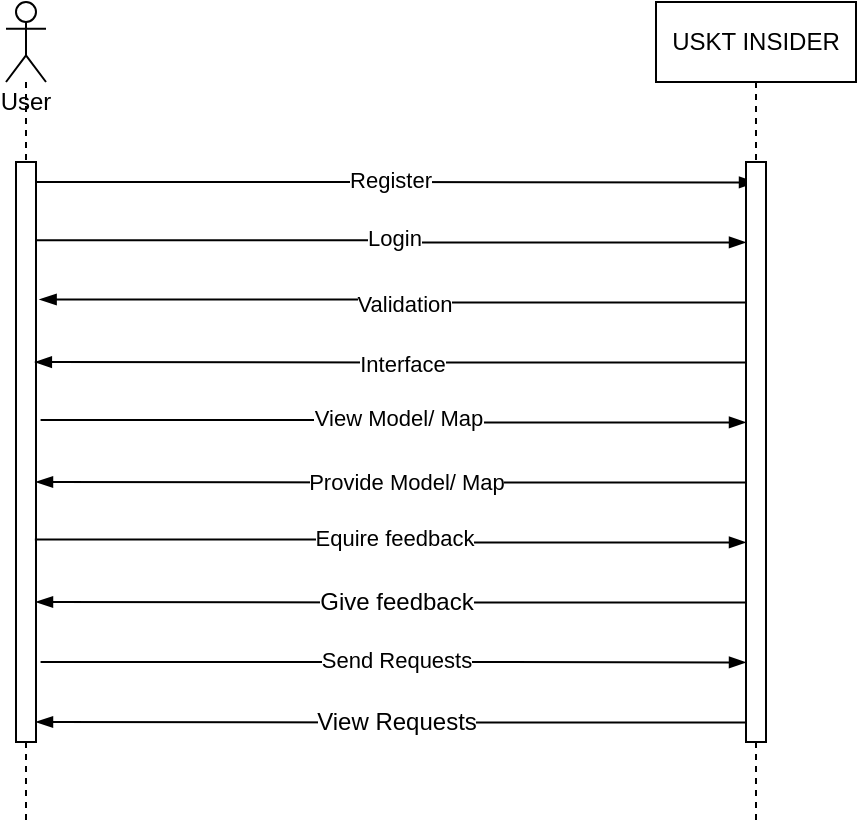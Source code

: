 <mxfile version="20.6.1" type="device"><diagram id="kgpKYQtTHZ0yAKxKKP6v" name="Page-1"><mxGraphModel dx="2031" dy="1224" grid="1" gridSize="10" guides="1" tooltips="1" connect="1" arrows="1" fold="1" page="1" pageScale="1" pageWidth="850" pageHeight="1100" math="0" shadow="0"><root><mxCell id="0"/><mxCell id="1" parent="0"/><mxCell id="xRfVbOvLitdj6Q9YF0-k-1" value="USKT INSIDER" style="shape=umlLifeline;perimeter=lifelinePerimeter;whiteSpace=wrap;html=1;container=1;collapsible=0;recursiveResize=0;outlineConnect=0;" parent="1" vertex="1"><mxGeometry x="538" y="345" width="100" height="410" as="geometry"/></mxCell><mxCell id="xRfVbOvLitdj6Q9YF0-k-15" value="" style="edgeStyle=elbowEdgeStyle;fontSize=12;html=1;endArrow=blockThin;endFill=1;rounded=0;entryX=0.5;entryY=0.22;entryDx=0;entryDy=0;entryPerimeter=0;" parent="xRfVbOvLitdj6Q9YF0-k-1" edge="1"><mxGeometry width="160" relative="1" as="geometry"><mxPoint x="50" y="240.2" as="sourcePoint"/><mxPoint x="-310" y="240" as="targetPoint"/></mxGeometry></mxCell><mxCell id="xRfVbOvLitdj6Q9YF0-k-16" value="Provide Model/ Map" style="edgeLabel;html=1;align=center;verticalAlign=middle;resizable=0;points=[];" parent="xRfVbOvLitdj6Q9YF0-k-15" vertex="1" connectable="0"><mxGeometry x="-0.367" y="1" relative="1" as="geometry"><mxPoint x="-61" y="-1" as="offset"/></mxGeometry></mxCell><mxCell id="xRfVbOvLitdj6Q9YF0-k-3" value="User" style="shape=umlLifeline;participant=umlActor;perimeter=lifelinePerimeter;whiteSpace=wrap;html=1;container=1;collapsible=0;recursiveResize=0;verticalAlign=top;spacingTop=36;outlineConnect=0;" parent="1" vertex="1"><mxGeometry x="213" y="345" width="20" height="410" as="geometry"/></mxCell><mxCell id="xRfVbOvLitdj6Q9YF0-k-5" value="" style="edgeStyle=elbowEdgeStyle;fontSize=12;html=1;endArrow=blockThin;endFill=1;rounded=0;entryX=0.5;entryY=0.22;entryDx=0;entryDy=0;entryPerimeter=0;" parent="xRfVbOvLitdj6Q9YF0-k-3" target="xRfVbOvLitdj6Q9YF0-k-1" edge="1"><mxGeometry width="160" relative="1" as="geometry"><mxPoint x="10" y="90" as="sourcePoint"/><mxPoint x="300" y="90" as="targetPoint"/></mxGeometry></mxCell><mxCell id="xRfVbOvLitdj6Q9YF0-k-6" value="Register" style="edgeLabel;html=1;align=center;verticalAlign=middle;resizable=0;points=[];" parent="xRfVbOvLitdj6Q9YF0-k-5" vertex="1" connectable="0"><mxGeometry x="-0.367" y="1" relative="1" as="geometry"><mxPoint x="66" as="offset"/></mxGeometry></mxCell><mxCell id="rHBMhQKTcFCaVQN6K_L7-3" value="" style="rounded=0;whiteSpace=wrap;html=1;" parent="xRfVbOvLitdj6Q9YF0-k-3" vertex="1"><mxGeometry x="5" y="80" width="10" height="290" as="geometry"/></mxCell><mxCell id="xRfVbOvLitdj6Q9YF0-k-22" value="View Requests" style="edgeStyle=elbowEdgeStyle;fontSize=12;html=1;endArrow=blockThin;endFill=1;rounded=0;entryX=0.5;entryY=0.22;entryDx=0;entryDy=0;entryPerimeter=0;" parent="xRfVbOvLitdj6Q9YF0-k-3" edge="1"><mxGeometry width="160" relative="1" as="geometry"><mxPoint x="375" y="360.2" as="sourcePoint"/><mxPoint x="15" y="360" as="targetPoint"/></mxGeometry></mxCell><mxCell id="xRfVbOvLitdj6Q9YF0-k-17" value="Give feedback" style="edgeStyle=elbowEdgeStyle;fontSize=12;html=1;endArrow=blockThin;endFill=1;rounded=0;entryX=0.5;entryY=0.22;entryDx=0;entryDy=0;entryPerimeter=0;" parent="xRfVbOvLitdj6Q9YF0-k-3" edge="1"><mxGeometry width="160" relative="1" as="geometry"><mxPoint x="375" y="300.2" as="sourcePoint"/><mxPoint x="15" y="300" as="targetPoint"/></mxGeometry></mxCell><mxCell id="xRfVbOvLitdj6Q9YF0-k-7" value="" style="edgeStyle=elbowEdgeStyle;fontSize=12;html=1;endArrow=blockThin;endFill=1;rounded=0;entryX=0.5;entryY=0.22;entryDx=0;entryDy=0;entryPerimeter=0;exitX=0.99;exitY=0.135;exitDx=0;exitDy=0;exitPerimeter=0;" parent="1" source="rHBMhQKTcFCaVQN6K_L7-3" edge="1"><mxGeometry width="160" relative="1" as="geometry"><mxPoint x="233" y="465" as="sourcePoint"/><mxPoint x="583" y="465.2" as="targetPoint"/></mxGeometry></mxCell><mxCell id="xRfVbOvLitdj6Q9YF0-k-8" value="Login" style="edgeLabel;html=1;align=center;verticalAlign=middle;resizable=0;points=[];" parent="xRfVbOvLitdj6Q9YF0-k-7" vertex="1" connectable="0"><mxGeometry x="-0.367" y="1" relative="1" as="geometry"><mxPoint x="66" as="offset"/></mxGeometry></mxCell><mxCell id="xRfVbOvLitdj6Q9YF0-k-9" value="" style="edgeStyle=elbowEdgeStyle;fontSize=12;html=1;endArrow=blockThin;endFill=1;rounded=0;entryX=1.181;entryY=0.237;entryDx=0;entryDy=0;entryPerimeter=0;" parent="1" target="rHBMhQKTcFCaVQN6K_L7-3" edge="1"><mxGeometry width="160" relative="1" as="geometry"><mxPoint x="593" y="495.2" as="sourcePoint"/><mxPoint x="233" y="495" as="targetPoint"/></mxGeometry></mxCell><mxCell id="xRfVbOvLitdj6Q9YF0-k-10" value="Validation" style="edgeLabel;html=1;align=center;verticalAlign=middle;resizable=0;points=[];" parent="xRfVbOvLitdj6Q9YF0-k-9" vertex="1" connectable="0"><mxGeometry x="-0.367" y="1" relative="1" as="geometry"><mxPoint x="-66" as="offset"/></mxGeometry></mxCell><mxCell id="xRfVbOvLitdj6Q9YF0-k-11" value="" style="edgeStyle=elbowEdgeStyle;fontSize=12;html=1;endArrow=blockThin;endFill=1;rounded=0;entryX=0.943;entryY=0.345;entryDx=0;entryDy=0;entryPerimeter=0;" parent="1" target="rHBMhQKTcFCaVQN6K_L7-3" edge="1"><mxGeometry width="160" relative="1" as="geometry"><mxPoint x="593" y="525.2" as="sourcePoint"/><mxPoint x="233" y="525" as="targetPoint"/></mxGeometry></mxCell><mxCell id="xRfVbOvLitdj6Q9YF0-k-12" value="Interface" style="edgeLabel;html=1;align=center;verticalAlign=middle;resizable=0;points=[];" parent="xRfVbOvLitdj6Q9YF0-k-11" vertex="1" connectable="0"><mxGeometry x="-0.367" y="1" relative="1" as="geometry"><mxPoint x="-66" as="offset"/></mxGeometry></mxCell><mxCell id="xRfVbOvLitdj6Q9YF0-k-13" value="" style="edgeStyle=elbowEdgeStyle;fontSize=12;html=1;endArrow=blockThin;endFill=1;rounded=0;entryX=0.5;entryY=0.22;entryDx=0;entryDy=0;entryPerimeter=0;exitX=1.229;exitY=0.445;exitDx=0;exitDy=0;exitPerimeter=0;" parent="1" source="rHBMhQKTcFCaVQN6K_L7-3" edge="1"><mxGeometry width="160" relative="1" as="geometry"><mxPoint x="233" y="555" as="sourcePoint"/><mxPoint x="583" y="555.2" as="targetPoint"/></mxGeometry></mxCell><mxCell id="xRfVbOvLitdj6Q9YF0-k-14" value="View Model/ Map" style="edgeLabel;html=1;align=center;verticalAlign=middle;resizable=0;points=[];" parent="xRfVbOvLitdj6Q9YF0-k-13" vertex="1" connectable="0"><mxGeometry x="-0.367" y="1" relative="1" as="geometry"><mxPoint x="66" as="offset"/></mxGeometry></mxCell><mxCell id="xRfVbOvLitdj6Q9YF0-k-19" value="" style="edgeStyle=elbowEdgeStyle;fontSize=12;html=1;endArrow=blockThin;endFill=1;rounded=0;entryX=0.5;entryY=0.22;entryDx=0;entryDy=0;entryPerimeter=0;exitX=0.943;exitY=0.651;exitDx=0;exitDy=0;exitPerimeter=0;" parent="1" source="rHBMhQKTcFCaVQN6K_L7-3" edge="1"><mxGeometry width="160" relative="1" as="geometry"><mxPoint x="223" y="615" as="sourcePoint"/><mxPoint x="583" y="615.2" as="targetPoint"/></mxGeometry></mxCell><mxCell id="xRfVbOvLitdj6Q9YF0-k-20" value="Equire feedback" style="edgeLabel;html=1;align=center;verticalAlign=middle;resizable=0;points=[];" parent="xRfVbOvLitdj6Q9YF0-k-19" vertex="1" connectable="0"><mxGeometry x="-0.367" y="1" relative="1" as="geometry"><mxPoint x="66" as="offset"/></mxGeometry></mxCell><mxCell id="xRfVbOvLitdj6Q9YF0-k-23" value="" style="edgeStyle=elbowEdgeStyle;fontSize=12;html=1;endArrow=blockThin;endFill=1;rounded=0;entryX=0.5;entryY=0.22;entryDx=0;entryDy=0;entryPerimeter=0;exitX=1.229;exitY=0.862;exitDx=0;exitDy=0;exitPerimeter=0;" parent="1" source="rHBMhQKTcFCaVQN6K_L7-3" edge="1"><mxGeometry width="160" relative="1" as="geometry"><mxPoint x="233" y="675" as="sourcePoint"/><mxPoint x="583" y="675.2" as="targetPoint"/></mxGeometry></mxCell><mxCell id="xRfVbOvLitdj6Q9YF0-k-24" value="Send Requests" style="edgeLabel;html=1;align=center;verticalAlign=middle;resizable=0;points=[];" parent="xRfVbOvLitdj6Q9YF0-k-23" vertex="1" connectable="0"><mxGeometry x="-0.367" y="1" relative="1" as="geometry"><mxPoint x="66" as="offset"/></mxGeometry></mxCell><mxCell id="rHBMhQKTcFCaVQN6K_L7-4" value="" style="rounded=0;whiteSpace=wrap;html=1;" parent="1" vertex="1"><mxGeometry x="583" y="425" width="10" height="290" as="geometry"/></mxCell></root></mxGraphModel></diagram></mxfile>